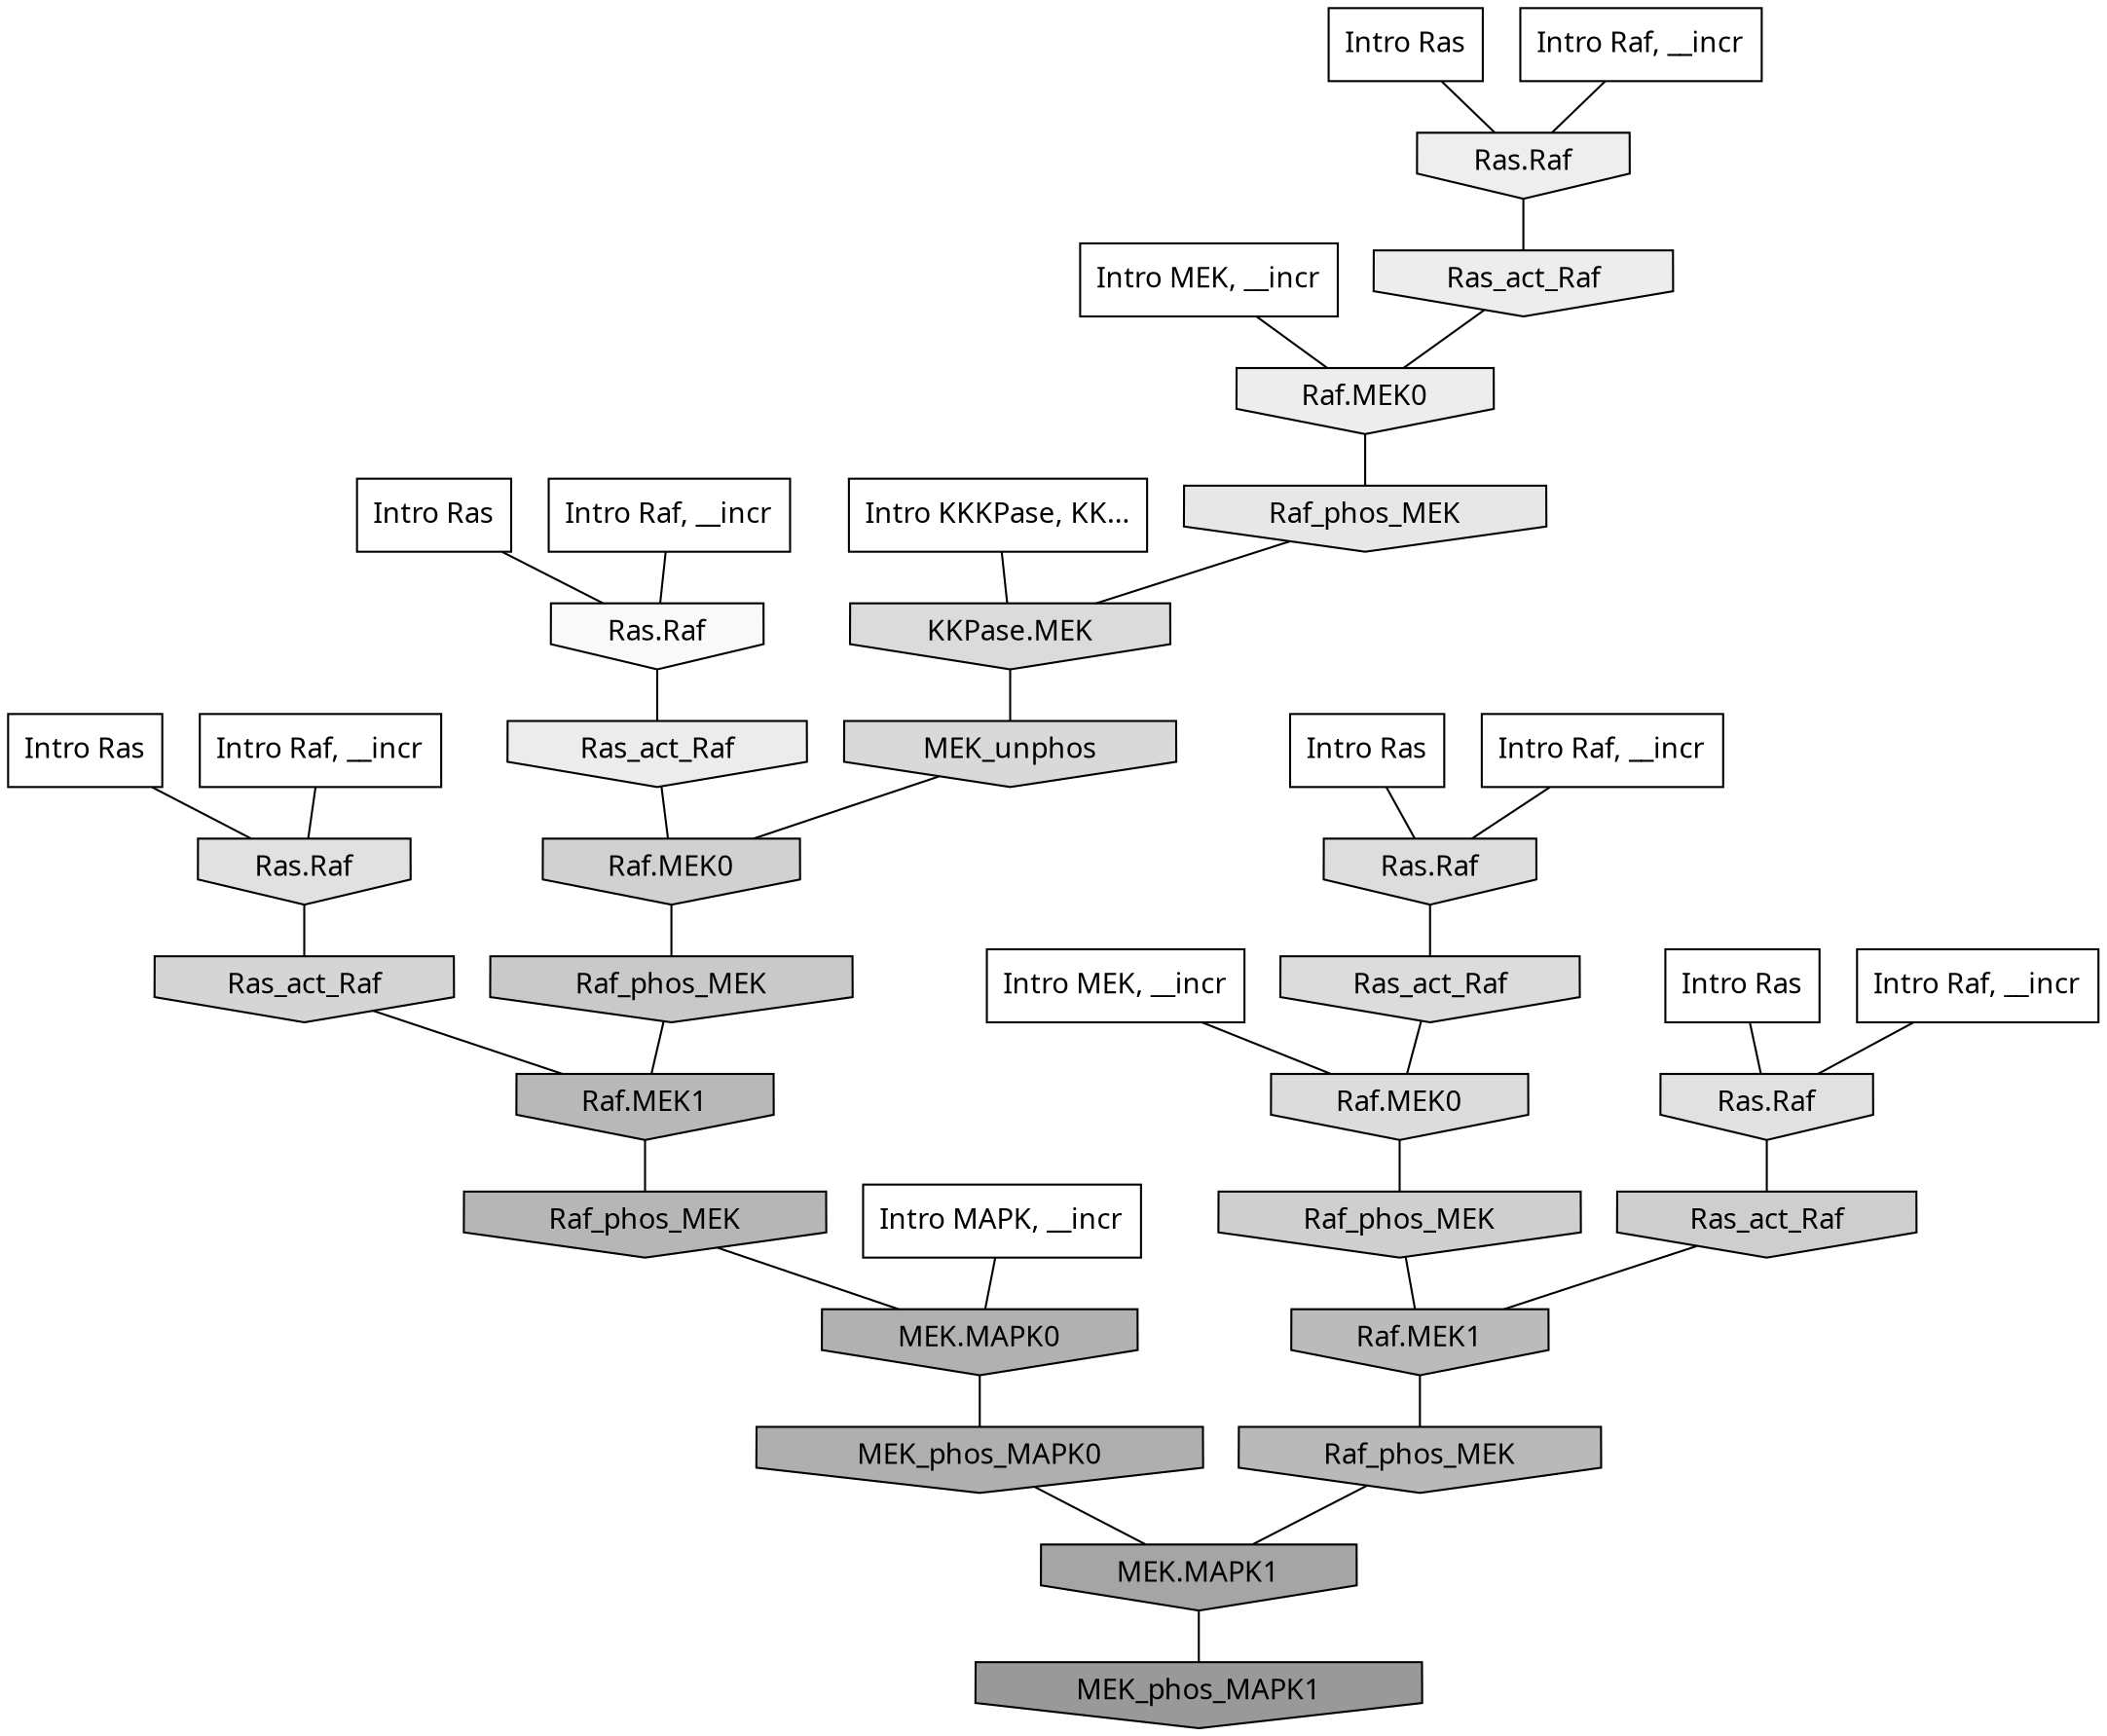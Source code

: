 digraph G{
  rankdir="TB";
  ranksep=0.30;
  node [fontname="CMU Serif"];
  edge [fontname="CMU Serif"];
  
  4 [label="Intro Ras", shape=rectangle, style=filled, fillcolor="0.000 0.000 1.000"]
  
  26 [label="Intro Ras", shape=rectangle, style=filled, fillcolor="0.000 0.000 1.000"]
  
  30 [label="Intro Ras", shape=rectangle, style=filled, fillcolor="0.000 0.000 1.000"]
  
  85 [label="Intro Ras", shape=rectangle, style=filled, fillcolor="0.000 0.000 1.000"]
  
  96 [label="Intro Ras", shape=rectangle, style=filled, fillcolor="0.000 0.000 1.000"]
  
  323 [label="Intro Raf, __incr", shape=rectangle, style=filled, fillcolor="0.000 0.000 1.000"]
  
  476 [label="Intro Raf, __incr", shape=rectangle, style=filled, fillcolor="0.000 0.000 1.000"]
  
  976 [label="Intro Raf, __incr", shape=rectangle, style=filled, fillcolor="0.000 0.000 1.000"]
  
  995 [label="Intro Raf, __incr", shape=rectangle, style=filled, fillcolor="0.000 0.000 1.000"]
  
  996 [label="Intro Raf, __incr", shape=rectangle, style=filled, fillcolor="0.000 0.000 1.000"]
  
  1318 [label="Intro MEK, __incr", shape=rectangle, style=filled, fillcolor="0.000 0.000 1.000"]
  
  2068 [label="Intro MEK, __incr", shape=rectangle, style=filled, fillcolor="0.000 0.000 1.000"]
  
  2611 [label="Intro MAPK, __incr", shape=rectangle, style=filled, fillcolor="0.000 0.000 1.000"]
  
  3155 [label="Intro KKKPase, KK...", shape=rectangle, style=filled, fillcolor="0.000 0.000 1.000"]
  
  3490 [label="Ras.Raf", shape=invhouse, style=filled, fillcolor="0.000 0.000 0.976"]
  
  4042 [label="Ras.Raf", shape=invhouse, style=filled, fillcolor="0.000 0.000 0.931"]
  
  4067 [label="Ras_act_Raf", shape=invhouse, style=filled, fillcolor="0.000 0.000 0.929"]
  
  4069 [label="Raf.MEK0", shape=invhouse, style=filled, fillcolor="0.000 0.000 0.929"]
  
  4152 [label="Ras_act_Raf", shape=invhouse, style=filled, fillcolor="0.000 0.000 0.925"]
  
  4454 [label="Raf_phos_MEK", shape=invhouse, style=filled, fillcolor="0.000 0.000 0.906"]
  
  4910 [label="Ras.Raf", shape=invhouse, style=filled, fillcolor="0.000 0.000 0.880"]
  
  4938 [label="Ras.Raf", shape=invhouse, style=filled, fillcolor="0.000 0.000 0.879"]
  
  5146 [label="Ras.Raf", shape=invhouse, style=filled, fillcolor="0.000 0.000 0.867"]
  
  5231 [label="Ras_act_Raf", shape=invhouse, style=filled, fillcolor="0.000 0.000 0.863"]
  
  5233 [label="Raf.MEK0", shape=invhouse, style=filled, fillcolor="0.000 0.000 0.863"]
  
  5341 [label="KKPase.MEK", shape=invhouse, style=filled, fillcolor="0.000 0.000 0.858"]
  
  5529 [label="MEK_unphos", shape=invhouse, style=filled, fillcolor="0.000 0.000 0.848"]
  
  5784 [label="Ras_act_Raf", shape=invhouse, style=filled, fillcolor="0.000 0.000 0.835"]
  
  6102 [label="Raf.MEK0", shape=invhouse, style=filled, fillcolor="0.000 0.000 0.820"]
  
  6370 [label="Raf_phos_MEK", shape=invhouse, style=filled, fillcolor="0.000 0.000 0.809"]
  
  6407 [label="Ras_act_Raf", shape=invhouse, style=filled, fillcolor="0.000 0.000 0.808"]
  
  7071 [label="Raf_phos_MEK", shape=invhouse, style=filled, fillcolor="0.000 0.000 0.786"]
  
  9076 [label="Raf.MEK1", shape=invhouse, style=filled, fillcolor="0.000 0.000 0.731"]
  
  9431 [label="Raf_phos_MEK", shape=invhouse, style=filled, fillcolor="0.000 0.000 0.724"]
  
  9536 [label="Raf.MEK1", shape=invhouse, style=filled, fillcolor="0.000 0.000 0.722"]
  
  10072 [label="Raf_phos_MEK", shape=invhouse, style=filled, fillcolor="0.000 0.000 0.712"]
  
  10967 [label="MEK.MAPK0", shape=invhouse, style=filled, fillcolor="0.000 0.000 0.695"]
  
  11503 [label="MEK_phos_MAPK0", shape=invhouse, style=filled, fillcolor="0.000 0.000 0.686"]
  
  14512 [label="MEK.MAPK1", shape=invhouse, style=filled, fillcolor="0.000 0.000 0.645"]
  
  16980 [label="MEK_phos_MAPK1", shape=invhouse, style=filled, fillcolor="0.000 0.000 0.600"]
  
  
  14512 -> 16980 [dir=none, color="0.000 0.000 0.000"] 
  11503 -> 14512 [dir=none, color="0.000 0.000 0.000"] 
  10967 -> 11503 [dir=none, color="0.000 0.000 0.000"] 
  10072 -> 10967 [dir=none, color="0.000 0.000 0.000"] 
  9536 -> 10072 [dir=none, color="0.000 0.000 0.000"] 
  9431 -> 14512 [dir=none, color="0.000 0.000 0.000"] 
  9076 -> 9431 [dir=none, color="0.000 0.000 0.000"] 
  7071 -> 9536 [dir=none, color="0.000 0.000 0.000"] 
  6407 -> 9076 [dir=none, color="0.000 0.000 0.000"] 
  6370 -> 9076 [dir=none, color="0.000 0.000 0.000"] 
  6102 -> 7071 [dir=none, color="0.000 0.000 0.000"] 
  5784 -> 9536 [dir=none, color="0.000 0.000 0.000"] 
  5529 -> 6102 [dir=none, color="0.000 0.000 0.000"] 
  5341 -> 5529 [dir=none, color="0.000 0.000 0.000"] 
  5233 -> 6370 [dir=none, color="0.000 0.000 0.000"] 
  5231 -> 5233 [dir=none, color="0.000 0.000 0.000"] 
  5146 -> 5231 [dir=none, color="0.000 0.000 0.000"] 
  4938 -> 5784 [dir=none, color="0.000 0.000 0.000"] 
  4910 -> 6407 [dir=none, color="0.000 0.000 0.000"] 
  4454 -> 5341 [dir=none, color="0.000 0.000 0.000"] 
  4152 -> 6102 [dir=none, color="0.000 0.000 0.000"] 
  4069 -> 4454 [dir=none, color="0.000 0.000 0.000"] 
  4067 -> 4069 [dir=none, color="0.000 0.000 0.000"] 
  4042 -> 4067 [dir=none, color="0.000 0.000 0.000"] 
  3490 -> 4152 [dir=none, color="0.000 0.000 0.000"] 
  3155 -> 5341 [dir=none, color="0.000 0.000 0.000"] 
  2611 -> 10967 [dir=none, color="0.000 0.000 0.000"] 
  2068 -> 4069 [dir=none, color="0.000 0.000 0.000"] 
  1318 -> 5233 [dir=none, color="0.000 0.000 0.000"] 
  996 -> 4042 [dir=none, color="0.000 0.000 0.000"] 
  995 -> 4910 [dir=none, color="0.000 0.000 0.000"] 
  976 -> 4938 [dir=none, color="0.000 0.000 0.000"] 
  476 -> 3490 [dir=none, color="0.000 0.000 0.000"] 
  323 -> 5146 [dir=none, color="0.000 0.000 0.000"] 
  96 -> 4042 [dir=none, color="0.000 0.000 0.000"] 
  85 -> 5146 [dir=none, color="0.000 0.000 0.000"] 
  30 -> 3490 [dir=none, color="0.000 0.000 0.000"] 
  26 -> 4910 [dir=none, color="0.000 0.000 0.000"] 
  4 -> 4938 [dir=none, color="0.000 0.000 0.000"] 
  
  }
